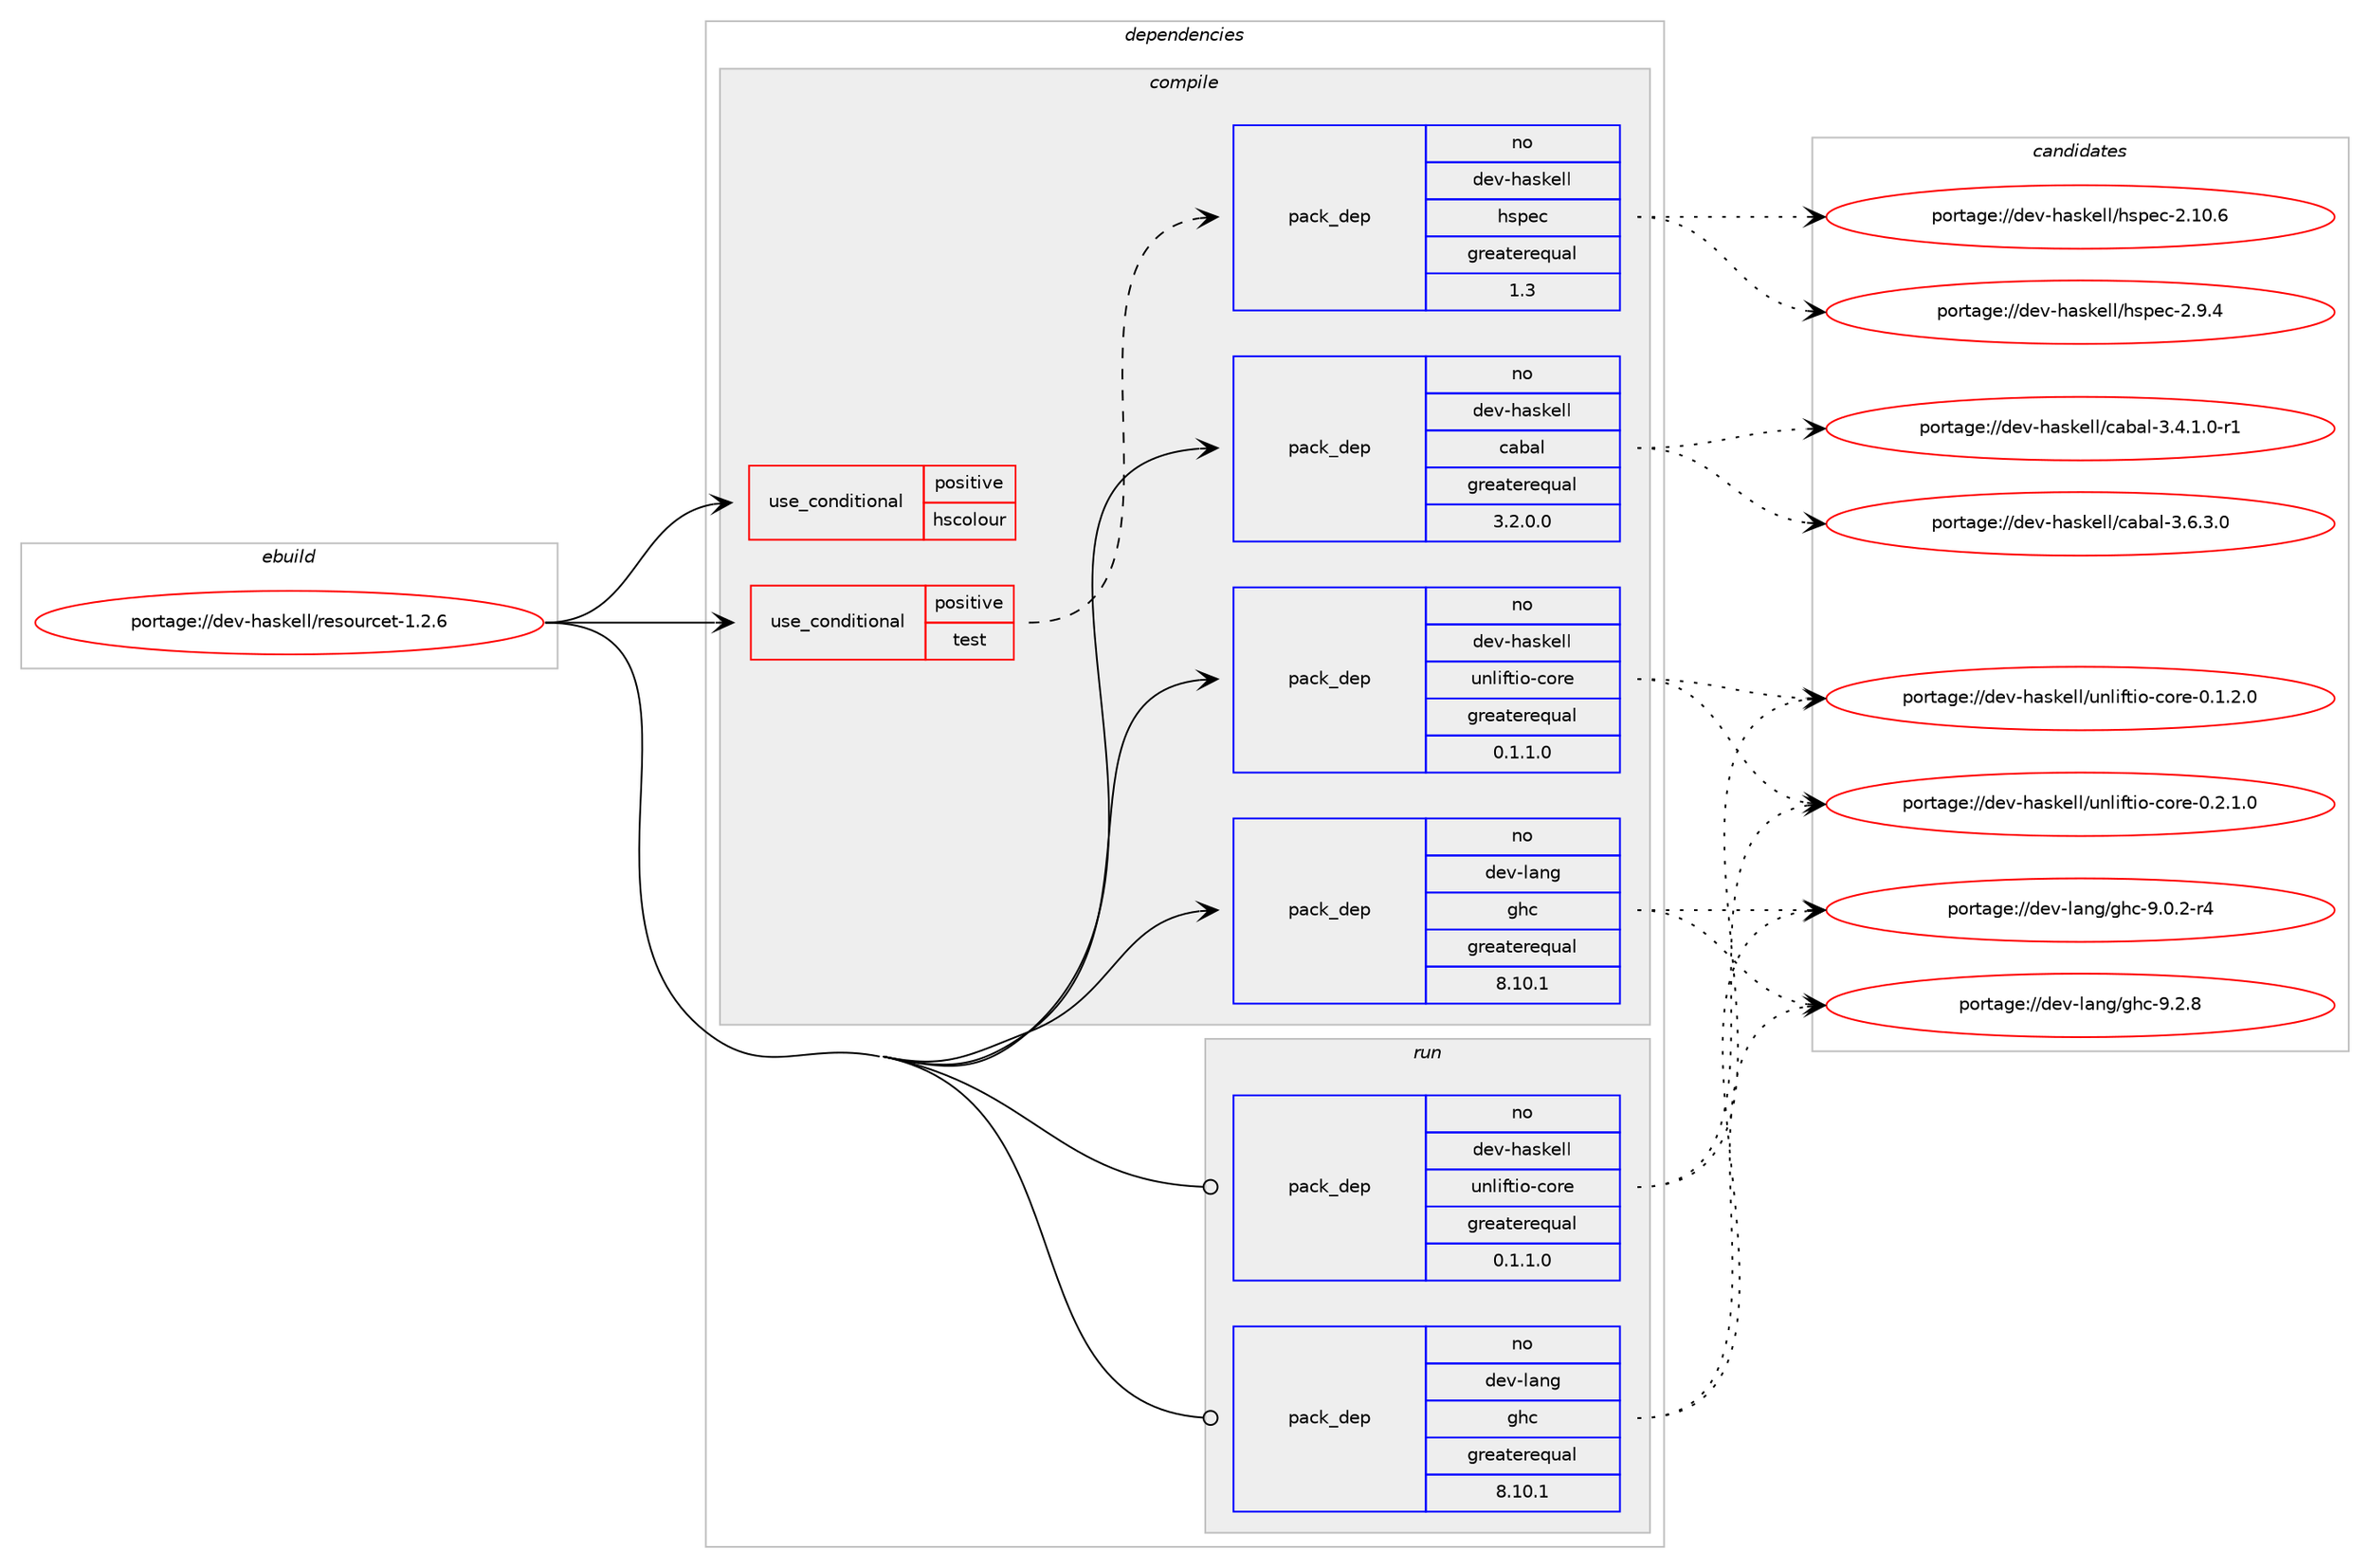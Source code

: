 digraph prolog {

# *************
# Graph options
# *************

newrank=true;
concentrate=true;
compound=true;
graph [rankdir=LR,fontname=Helvetica,fontsize=10,ranksep=1.5];#, ranksep=2.5, nodesep=0.2];
edge  [arrowhead=vee];
node  [fontname=Helvetica,fontsize=10];

# **********
# The ebuild
# **********

subgraph cluster_leftcol {
color=gray;
rank=same;
label=<<i>ebuild</i>>;
id [label="portage://dev-haskell/resourcet-1.2.6", color=red, width=4, href="../dev-haskell/resourcet-1.2.6.svg"];
}

# ****************
# The dependencies
# ****************

subgraph cluster_midcol {
color=gray;
label=<<i>dependencies</i>>;
subgraph cluster_compile {
fillcolor="#eeeeee";
style=filled;
label=<<i>compile</i>>;
subgraph cond20347 {
dependency42708 [label=<<TABLE BORDER="0" CELLBORDER="1" CELLSPACING="0" CELLPADDING="4"><TR><TD ROWSPAN="3" CELLPADDING="10">use_conditional</TD></TR><TR><TD>positive</TD></TR><TR><TD>hscolour</TD></TR></TABLE>>, shape=none, color=red];
# *** BEGIN UNKNOWN DEPENDENCY TYPE (TODO) ***
# dependency42708 -> package_dependency(portage://dev-haskell/resourcet-1.2.6,install,no,dev-haskell,hscolour,none,[,,],[],[])
# *** END UNKNOWN DEPENDENCY TYPE (TODO) ***

}
id:e -> dependency42708:w [weight=20,style="solid",arrowhead="vee"];
subgraph cond20348 {
dependency42709 [label=<<TABLE BORDER="0" CELLBORDER="1" CELLSPACING="0" CELLPADDING="4"><TR><TD ROWSPAN="3" CELLPADDING="10">use_conditional</TD></TR><TR><TD>positive</TD></TR><TR><TD>test</TD></TR></TABLE>>, shape=none, color=red];
subgraph pack21380 {
dependency42710 [label=<<TABLE BORDER="0" CELLBORDER="1" CELLSPACING="0" CELLPADDING="4" WIDTH="220"><TR><TD ROWSPAN="6" CELLPADDING="30">pack_dep</TD></TR><TR><TD WIDTH="110">no</TD></TR><TR><TD>dev-haskell</TD></TR><TR><TD>hspec</TD></TR><TR><TD>greaterequal</TD></TR><TR><TD>1.3</TD></TR></TABLE>>, shape=none, color=blue];
}
dependency42709:e -> dependency42710:w [weight=20,style="dashed",arrowhead="vee"];
}
id:e -> dependency42709:w [weight=20,style="solid",arrowhead="vee"];
subgraph pack21381 {
dependency42711 [label=<<TABLE BORDER="0" CELLBORDER="1" CELLSPACING="0" CELLPADDING="4" WIDTH="220"><TR><TD ROWSPAN="6" CELLPADDING="30">pack_dep</TD></TR><TR><TD WIDTH="110">no</TD></TR><TR><TD>dev-haskell</TD></TR><TR><TD>cabal</TD></TR><TR><TD>greaterequal</TD></TR><TR><TD>3.2.0.0</TD></TR></TABLE>>, shape=none, color=blue];
}
id:e -> dependency42711:w [weight=20,style="solid",arrowhead="vee"];
# *** BEGIN UNKNOWN DEPENDENCY TYPE (TODO) ***
# id -> package_dependency(portage://dev-haskell/resourcet-1.2.6,install,no,dev-haskell,primitive,none,[,,],any_same_slot,[use(optenable(profile),none)])
# *** END UNKNOWN DEPENDENCY TYPE (TODO) ***

subgraph pack21382 {
dependency42712 [label=<<TABLE BORDER="0" CELLBORDER="1" CELLSPACING="0" CELLPADDING="4" WIDTH="220"><TR><TD ROWSPAN="6" CELLPADDING="30">pack_dep</TD></TR><TR><TD WIDTH="110">no</TD></TR><TR><TD>dev-haskell</TD></TR><TR><TD>unliftio-core</TD></TR><TR><TD>greaterequal</TD></TR><TR><TD>0.1.1.0</TD></TR></TABLE>>, shape=none, color=blue];
}
id:e -> dependency42712:w [weight=20,style="solid",arrowhead="vee"];
subgraph pack21383 {
dependency42713 [label=<<TABLE BORDER="0" CELLBORDER="1" CELLSPACING="0" CELLPADDING="4" WIDTH="220"><TR><TD ROWSPAN="6" CELLPADDING="30">pack_dep</TD></TR><TR><TD WIDTH="110">no</TD></TR><TR><TD>dev-lang</TD></TR><TR><TD>ghc</TD></TR><TR><TD>greaterequal</TD></TR><TR><TD>8.10.1</TD></TR></TABLE>>, shape=none, color=blue];
}
id:e -> dependency42713:w [weight=20,style="solid",arrowhead="vee"];
}
subgraph cluster_compileandrun {
fillcolor="#eeeeee";
style=filled;
label=<<i>compile and run</i>>;
}
subgraph cluster_run {
fillcolor="#eeeeee";
style=filled;
label=<<i>run</i>>;
# *** BEGIN UNKNOWN DEPENDENCY TYPE (TODO) ***
# id -> package_dependency(portage://dev-haskell/resourcet-1.2.6,run,no,dev-haskell,primitive,none,[,,],any_same_slot,[use(optenable(profile),none)])
# *** END UNKNOWN DEPENDENCY TYPE (TODO) ***

subgraph pack21384 {
dependency42714 [label=<<TABLE BORDER="0" CELLBORDER="1" CELLSPACING="0" CELLPADDING="4" WIDTH="220"><TR><TD ROWSPAN="6" CELLPADDING="30">pack_dep</TD></TR><TR><TD WIDTH="110">no</TD></TR><TR><TD>dev-haskell</TD></TR><TR><TD>unliftio-core</TD></TR><TR><TD>greaterequal</TD></TR><TR><TD>0.1.1.0</TD></TR></TABLE>>, shape=none, color=blue];
}
id:e -> dependency42714:w [weight=20,style="solid",arrowhead="odot"];
subgraph pack21385 {
dependency42715 [label=<<TABLE BORDER="0" CELLBORDER="1" CELLSPACING="0" CELLPADDING="4" WIDTH="220"><TR><TD ROWSPAN="6" CELLPADDING="30">pack_dep</TD></TR><TR><TD WIDTH="110">no</TD></TR><TR><TD>dev-lang</TD></TR><TR><TD>ghc</TD></TR><TR><TD>greaterequal</TD></TR><TR><TD>8.10.1</TD></TR></TABLE>>, shape=none, color=blue];
}
id:e -> dependency42715:w [weight=20,style="solid",arrowhead="odot"];
# *** BEGIN UNKNOWN DEPENDENCY TYPE (TODO) ***
# id -> package_dependency(portage://dev-haskell/resourcet-1.2.6,run,no,dev-lang,ghc,none,[,,],any_same_slot,[use(optenable(profile),none)])
# *** END UNKNOWN DEPENDENCY TYPE (TODO) ***

}
}

# **************
# The candidates
# **************

subgraph cluster_choices {
rank=same;
color=gray;
label=<<i>candidates</i>>;

subgraph choice21380 {
color=black;
nodesep=1;
choice1001011184510497115107101108108471041151121019945504649484654 [label="portage://dev-haskell/hspec-2.10.6", color=red, width=4,href="../dev-haskell/hspec-2.10.6.svg"];
choice10010111845104971151071011081084710411511210199455046574652 [label="portage://dev-haskell/hspec-2.9.4", color=red, width=4,href="../dev-haskell/hspec-2.9.4.svg"];
dependency42710:e -> choice1001011184510497115107101108108471041151121019945504649484654:w [style=dotted,weight="100"];
dependency42710:e -> choice10010111845104971151071011081084710411511210199455046574652:w [style=dotted,weight="100"];
}
subgraph choice21381 {
color=black;
nodesep=1;
choice1001011184510497115107101108108479997989710845514652464946484511449 [label="portage://dev-haskell/cabal-3.4.1.0-r1", color=red, width=4,href="../dev-haskell/cabal-3.4.1.0-r1.svg"];
choice100101118451049711510710110810847999798971084551465446514648 [label="portage://dev-haskell/cabal-3.6.3.0", color=red, width=4,href="../dev-haskell/cabal-3.6.3.0.svg"];
dependency42711:e -> choice1001011184510497115107101108108479997989710845514652464946484511449:w [style=dotted,weight="100"];
dependency42711:e -> choice100101118451049711510710110810847999798971084551465446514648:w [style=dotted,weight="100"];
}
subgraph choice21382 {
color=black;
nodesep=1;
choice10010111845104971151071011081084711711010810510211610511145991111141014548464946504648 [label="portage://dev-haskell/unliftio-core-0.1.2.0", color=red, width=4,href="../dev-haskell/unliftio-core-0.1.2.0.svg"];
choice10010111845104971151071011081084711711010810510211610511145991111141014548465046494648 [label="portage://dev-haskell/unliftio-core-0.2.1.0", color=red, width=4,href="../dev-haskell/unliftio-core-0.2.1.0.svg"];
dependency42712:e -> choice10010111845104971151071011081084711711010810510211610511145991111141014548464946504648:w [style=dotted,weight="100"];
dependency42712:e -> choice10010111845104971151071011081084711711010810510211610511145991111141014548465046494648:w [style=dotted,weight="100"];
}
subgraph choice21383 {
color=black;
nodesep=1;
choice100101118451089711010347103104994557464846504511452 [label="portage://dev-lang/ghc-9.0.2-r4", color=red, width=4,href="../dev-lang/ghc-9.0.2-r4.svg"];
choice10010111845108971101034710310499455746504656 [label="portage://dev-lang/ghc-9.2.8", color=red, width=4,href="../dev-lang/ghc-9.2.8.svg"];
dependency42713:e -> choice100101118451089711010347103104994557464846504511452:w [style=dotted,weight="100"];
dependency42713:e -> choice10010111845108971101034710310499455746504656:w [style=dotted,weight="100"];
}
subgraph choice21384 {
color=black;
nodesep=1;
choice10010111845104971151071011081084711711010810510211610511145991111141014548464946504648 [label="portage://dev-haskell/unliftio-core-0.1.2.0", color=red, width=4,href="../dev-haskell/unliftio-core-0.1.2.0.svg"];
choice10010111845104971151071011081084711711010810510211610511145991111141014548465046494648 [label="portage://dev-haskell/unliftio-core-0.2.1.0", color=red, width=4,href="../dev-haskell/unliftio-core-0.2.1.0.svg"];
dependency42714:e -> choice10010111845104971151071011081084711711010810510211610511145991111141014548464946504648:w [style=dotted,weight="100"];
dependency42714:e -> choice10010111845104971151071011081084711711010810510211610511145991111141014548465046494648:w [style=dotted,weight="100"];
}
subgraph choice21385 {
color=black;
nodesep=1;
choice100101118451089711010347103104994557464846504511452 [label="portage://dev-lang/ghc-9.0.2-r4", color=red, width=4,href="../dev-lang/ghc-9.0.2-r4.svg"];
choice10010111845108971101034710310499455746504656 [label="portage://dev-lang/ghc-9.2.8", color=red, width=4,href="../dev-lang/ghc-9.2.8.svg"];
dependency42715:e -> choice100101118451089711010347103104994557464846504511452:w [style=dotted,weight="100"];
dependency42715:e -> choice10010111845108971101034710310499455746504656:w [style=dotted,weight="100"];
}
}

}
